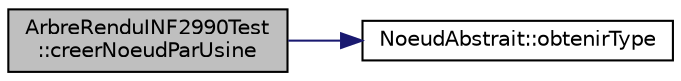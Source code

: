 digraph "ArbreRenduINF2990Test::creerNoeudParUsine"
{
  edge [fontname="Helvetica",fontsize="10",labelfontname="Helvetica",labelfontsize="10"];
  node [fontname="Helvetica",fontsize="10",shape=record];
  rankdir="LR";
  Node1 [label="ArbreRenduINF2990Test\l::creerNoeudParUsine",height=0.2,width=0.4,color="black", fillcolor="grey75", style="filled", fontcolor="black"];
  Node1 -> Node2 [color="midnightblue",fontsize="10",style="solid",fontname="Helvetica"];
  Node2 [label="NoeudAbstrait::obtenirType",height=0.2,width=0.4,color="black", fillcolor="white", style="filled",URL="$da/df4/class_noeud_abstrait.html#a2df7c53ab456cc88bce73f7eb913e3e6",tooltip="Obtient le type du noeud. "];
}
